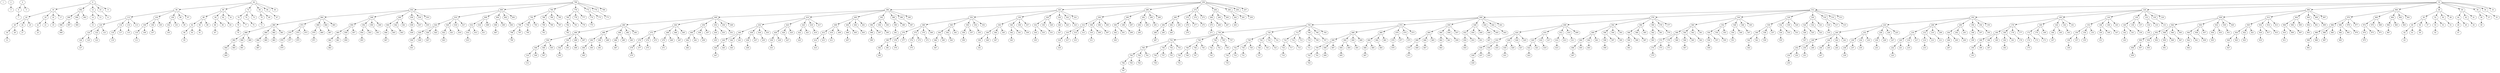 digraph {
1;
2->3;
4->6;
6->7;
4->5;
8->16;
16->24;
24->28;
28->30;
30->31;
28->29;
24->26;
26->27;
24->25;
16->20;
20->22;
22->23;
20->21;
16->18;
18->19;
16->17;
8->992;
992->996;
996->998;
998->999;
996->997;
992->994;
994->995;
992->993;
8->12;
12->14;
14->15;
12->13;
8->10;
10->11;
8->9;
64->96;
96->112;
112->120;
120->124;
124->126;
126->127;
124->125;
120->122;
122->123;
120->121;
112->116;
116->118;
118->119;
116->117;
112->114;
114->115;
112->113;
96->104;
104->108;
108->110;
110->111;
108->109;
104->106;
106->107;
104->105;
96->100;
100->102;
102->103;
100->101;
96->98;
98->99;
96->97;
64->80;
80->88;
88->92;
92->94;
94->95;
92->93;
88->90;
90->91;
88->89;
80->84;
84->86;
86->87;
84->85;
80->82;
82->83;
80->81;
64->72;
72->76;
76->78;
78->79;
76->77;
72->74;
74->75;
72->73;
64->68;
68->70;
70->71;
68->69;
64->66;
66->67;
64->65;
768->832;
832->864;
864->880;
880->888;
888->892;
892->894;
894->895;
892->893;
888->890;
890->891;
888->889;
880->884;
884->886;
886->887;
884->885;
880->882;
882->883;
880->881;
864->872;
872->876;
876->878;
878->879;
876->877;
872->874;
874->875;
872->873;
864->868;
868->870;
870->871;
868->869;
864->866;
866->867;
864->865;
832->848;
848->856;
856->860;
860->862;
862->863;
860->861;
856->858;
858->859;
856->857;
848->852;
852->854;
854->855;
852->853;
848->850;
850->851;
848->849;
832->840;
840->844;
844->846;
846->847;
844->845;
840->842;
842->843;
840->841;
832->836;
836->838;
838->839;
836->837;
832->834;
834->835;
832->833;
768->800;
800->816;
816->824;
824->828;
828->830;
830->831;
828->829;
824->826;
826->827;
824->825;
816->820;
820->822;
822->823;
820->821;
816->818;
818->819;
816->817;
800->808;
808->812;
812->814;
814->815;
812->813;
808->810;
810->811;
808->809;
800->804;
804->806;
806->807;
804->805;
800->802;
802->803;
800->801;
768->784;
784->792;
792->796;
796->798;
798->799;
796->797;
792->794;
794->795;
792->793;
784->788;
788->790;
790->791;
788->789;
784->786;
786->787;
784->785;
768->776;
776->780;
780->782;
782->783;
780->781;
776->778;
778->779;
776->777;
768->772;
772->774;
774->775;
772->773;
768->770;
770->771;
768->769;
256->384;
384->448;
448->480;
480->496;
496->504;
504->508;
508->510;
510->511;
508->509;
504->506;
506->507;
504->505;
496->500;
500->502;
502->503;
500->501;
496->498;
498->499;
496->497;
480->488;
488->492;
492->494;
494->495;
492->493;
488->490;
490->491;
488->489;
480->484;
484->486;
486->487;
484->485;
480->482;
482->483;
480->481;
448->464;
464->472;
472->476;
476->478;
478->479;
476->477;
472->474;
474->475;
472->473;
464->468;
468->470;
470->471;
468->469;
464->466;
466->467;
464->465;
448->456;
456->460;
460->462;
462->463;
460->461;
456->458;
458->459;
456->457;
448->452;
452->454;
454->455;
452->453;
448->450;
450->451;
448->449;
384->416;
416->432;
432->440;
440->444;
444->446;
446->447;
444->445;
440->442;
442->443;
440->441;
432->436;
436->438;
438->439;
436->437;
432->434;
434->435;
432->433;
416->424;
424->428;
428->430;
430->431;
428->429;
424->426;
426->427;
424->425;
416->420;
420->422;
422->423;
420->421;
416->418;
418->419;
416->417;
384->400;
400->408;
408->412;
412->414;
414->415;
412->413;
408->410;
410->411;
408->409;
400->404;
404->406;
406->407;
404->405;
400->402;
402->403;
400->401;
384->392;
392->396;
396->398;
398->399;
396->397;
392->394;
394->395;
392->393;
384->388;
388->390;
390->391;
388->389;
384->386;
386->387;
384->385;
256->320;
320->352;
352->368;
368->376;
376->380;
380->382;
382->383;
380->381;
376->378;
378->379;
376->377;
368->372;
372->374;
374->375;
372->373;
368->370;
370->371;
368->369;
352->360;
360->364;
364->366;
366->367;
364->365;
360->362;
362->363;
360->361;
352->356;
356->358;
358->359;
356->357;
352->354;
354->355;
352->353;
320->336;
336->344;
344->348;
348->350;
350->351;
348->349;
344->346;
346->347;
344->345;
336->340;
340->342;
342->343;
340->341;
336->338;
338->339;
336->337;
320->328;
328->332;
332->334;
334->335;
332->333;
328->330;
330->331;
328->329;
320->324;
324->326;
326->327;
324->325;
320->322;
322->323;
320->321;
256->288;
288->304;
304->312;
312->316;
316->318;
318->319;
316->317;
312->314;
314->315;
312->313;
304->308;
308->310;
310->311;
308->309;
304->306;
306->307;
304->305;
288->296;
296->300;
300->302;
302->303;
300->301;
296->298;
298->299;
296->297;
288->292;
292->294;
294->295;
292->293;
288->290;
290->291;
288->289;
256->272;
272->280;
280->284;
284->286;
286->287;
284->285;
280->282;
282->283;
280->281;
272->276;
276->278;
278->279;
276->277;
272->274;
274->275;
272->273;
256->264;
264->268;
268->270;
270->271;
268->269;
264->266;
266->267;
264->265;
256->260;
260->262;
262->263;
260->261;
256->258;
258->259;
256->257;
32->512;
512->640;
640->704;
704->736;
736->752;
752->760;
760->764;
764->766;
766->767;
764->765;
760->762;
762->763;
760->761;
752->756;
756->758;
758->759;
756->757;
752->754;
754->755;
752->753;
736->744;
744->748;
748->750;
750->751;
748->749;
744->746;
746->747;
744->745;
736->740;
740->742;
742->743;
740->741;
736->738;
738->739;
736->737;
704->720;
720->728;
728->732;
732->734;
734->735;
732->733;
728->730;
730->731;
728->729;
720->724;
724->726;
726->727;
724->725;
720->722;
722->723;
720->721;
704->712;
712->716;
716->718;
718->719;
716->717;
712->714;
714->715;
712->713;
704->708;
708->710;
710->711;
708->709;
704->706;
706->707;
704->705;
640->672;
672->688;
688->696;
696->700;
700->702;
702->703;
700->701;
696->698;
698->699;
696->697;
688->692;
692->694;
694->695;
692->693;
688->690;
690->691;
688->689;
672->680;
680->684;
684->686;
686->687;
684->685;
680->682;
682->683;
680->681;
672->676;
676->678;
678->679;
676->677;
672->674;
674->675;
672->673;
640->656;
656->664;
664->668;
668->670;
670->671;
668->669;
664->666;
666->667;
664->665;
656->660;
660->662;
662->663;
660->661;
656->658;
658->659;
656->657;
640->648;
648->652;
652->654;
654->655;
652->653;
648->650;
650->651;
648->649;
640->644;
644->646;
646->647;
644->645;
640->642;
642->643;
640->641;
512->576;
576->608;
608->624;
624->632;
632->636;
636->638;
638->639;
636->637;
632->634;
634->635;
632->633;
624->628;
628->630;
630->631;
628->629;
624->626;
626->627;
624->625;
608->616;
616->620;
620->622;
622->623;
620->621;
616->618;
618->619;
616->617;
608->612;
612->614;
614->615;
612->613;
608->610;
610->611;
608->609;
576->592;
592->600;
600->604;
604->606;
606->607;
604->605;
600->602;
602->603;
600->601;
592->596;
596->598;
598->599;
596->597;
592->594;
594->595;
592->593;
576->584;
584->588;
588->590;
590->591;
588->589;
584->586;
586->587;
584->585;
576->580;
580->582;
582->583;
580->581;
576->578;
578->579;
576->577;
512->544;
544->560;
560->568;
568->572;
572->574;
574->575;
572->573;
568->570;
570->571;
568->569;
560->564;
564->566;
566->567;
564->565;
560->562;
562->563;
560->561;
544->552;
552->556;
556->558;
558->559;
556->557;
552->554;
554->555;
552->553;
544->548;
548->550;
550->551;
548->549;
544->546;
546->547;
544->545;
512->528;
528->536;
536->540;
540->542;
542->543;
540->541;
536->538;
538->539;
536->537;
528->532;
532->534;
534->535;
532->533;
528->530;
530->531;
528->529;
512->520;
520->524;
524->526;
526->527;
524->525;
520->522;
522->523;
520->521;
512->516;
516->518;
518->519;
516->517;
512->514;
514->515;
512->513;
32->128;
128->192;
192->224;
224->240;
240->248;
248->252;
252->254;
254->255;
252->253;
248->250;
250->251;
248->249;
240->244;
244->246;
246->247;
244->245;
240->242;
242->243;
240->241;
224->232;
232->236;
236->238;
238->239;
236->237;
232->234;
234->235;
232->233;
224->228;
228->230;
230->231;
228->229;
224->226;
226->227;
224->225;
192->208;
208->216;
216->220;
220->222;
222->223;
220->221;
216->218;
218->219;
216->217;
208->212;
212->214;
214->215;
212->213;
208->210;
210->211;
208->209;
192->200;
200->204;
204->206;
206->207;
204->205;
200->202;
202->203;
200->201;
192->196;
196->198;
198->199;
196->197;
192->194;
194->195;
192->193;
128->160;
160->176;
176->184;
184->188;
188->190;
190->191;
188->189;
184->186;
186->187;
184->185;
176->180;
180->182;
182->183;
180->181;
176->178;
178->179;
176->177;
160->168;
168->172;
172->174;
174->175;
172->173;
168->170;
170->171;
168->169;
160->164;
164->166;
166->167;
164->165;
160->162;
162->163;
160->161;
128->144;
144->152;
152->156;
156->158;
158->159;
156->157;
152->154;
154->155;
152->153;
144->148;
148->150;
150->151;
148->149;
144->146;
146->147;
144->145;
128->136;
136->140;
140->142;
142->143;
140->141;
136->138;
138->139;
136->137;
128->132;
132->134;
134->135;
132->133;
128->130;
130->131;
128->129;
32->896;
896->928;
928->944;
944->952;
952->956;
956->958;
958->959;
956->957;
952->954;
954->955;
952->953;
944->948;
948->950;
950->951;
948->949;
944->946;
946->947;
944->945;
928->936;
936->940;
940->942;
942->943;
940->941;
936->938;
938->939;
936->937;
928->932;
932->934;
934->935;
932->933;
928->930;
930->931;
928->929;
896->912;
912->920;
920->924;
924->926;
926->927;
924->925;
920->922;
922->923;
920->921;
912->916;
916->918;
918->919;
916->917;
912->914;
914->915;
912->913;
896->904;
904->908;
908->910;
910->911;
908->909;
904->906;
906->907;
904->905;
896->900;
900->902;
902->903;
900->901;
896->898;
898->899;
896->897;
32->960;
960->976;
976->984;
984->988;
988->990;
990->991;
988->989;
984->986;
986->987;
984->985;
976->980;
980->982;
982->983;
980->981;
976->978;
978->979;
976->977;
960->968;
968->972;
972->974;
974->975;
972->973;
968->970;
970->971;
968->969;
960->964;
964->966;
966->967;
964->965;
960->962;
962->963;
960->961;
32->48;
48->56;
56->60;
60->62;
62->63;
60->61;
56->58;
58->59;
56->57;
48->52;
52->54;
54->55;
52->53;
48->50;
50->51;
48->49;
32->40;
40->44;
44->46;
46->47;
44->45;
40->42;
42->43;
40->41;
32->36;
36->38;
38->39;
36->37;
32->34;
34->35;
32->33;
}
